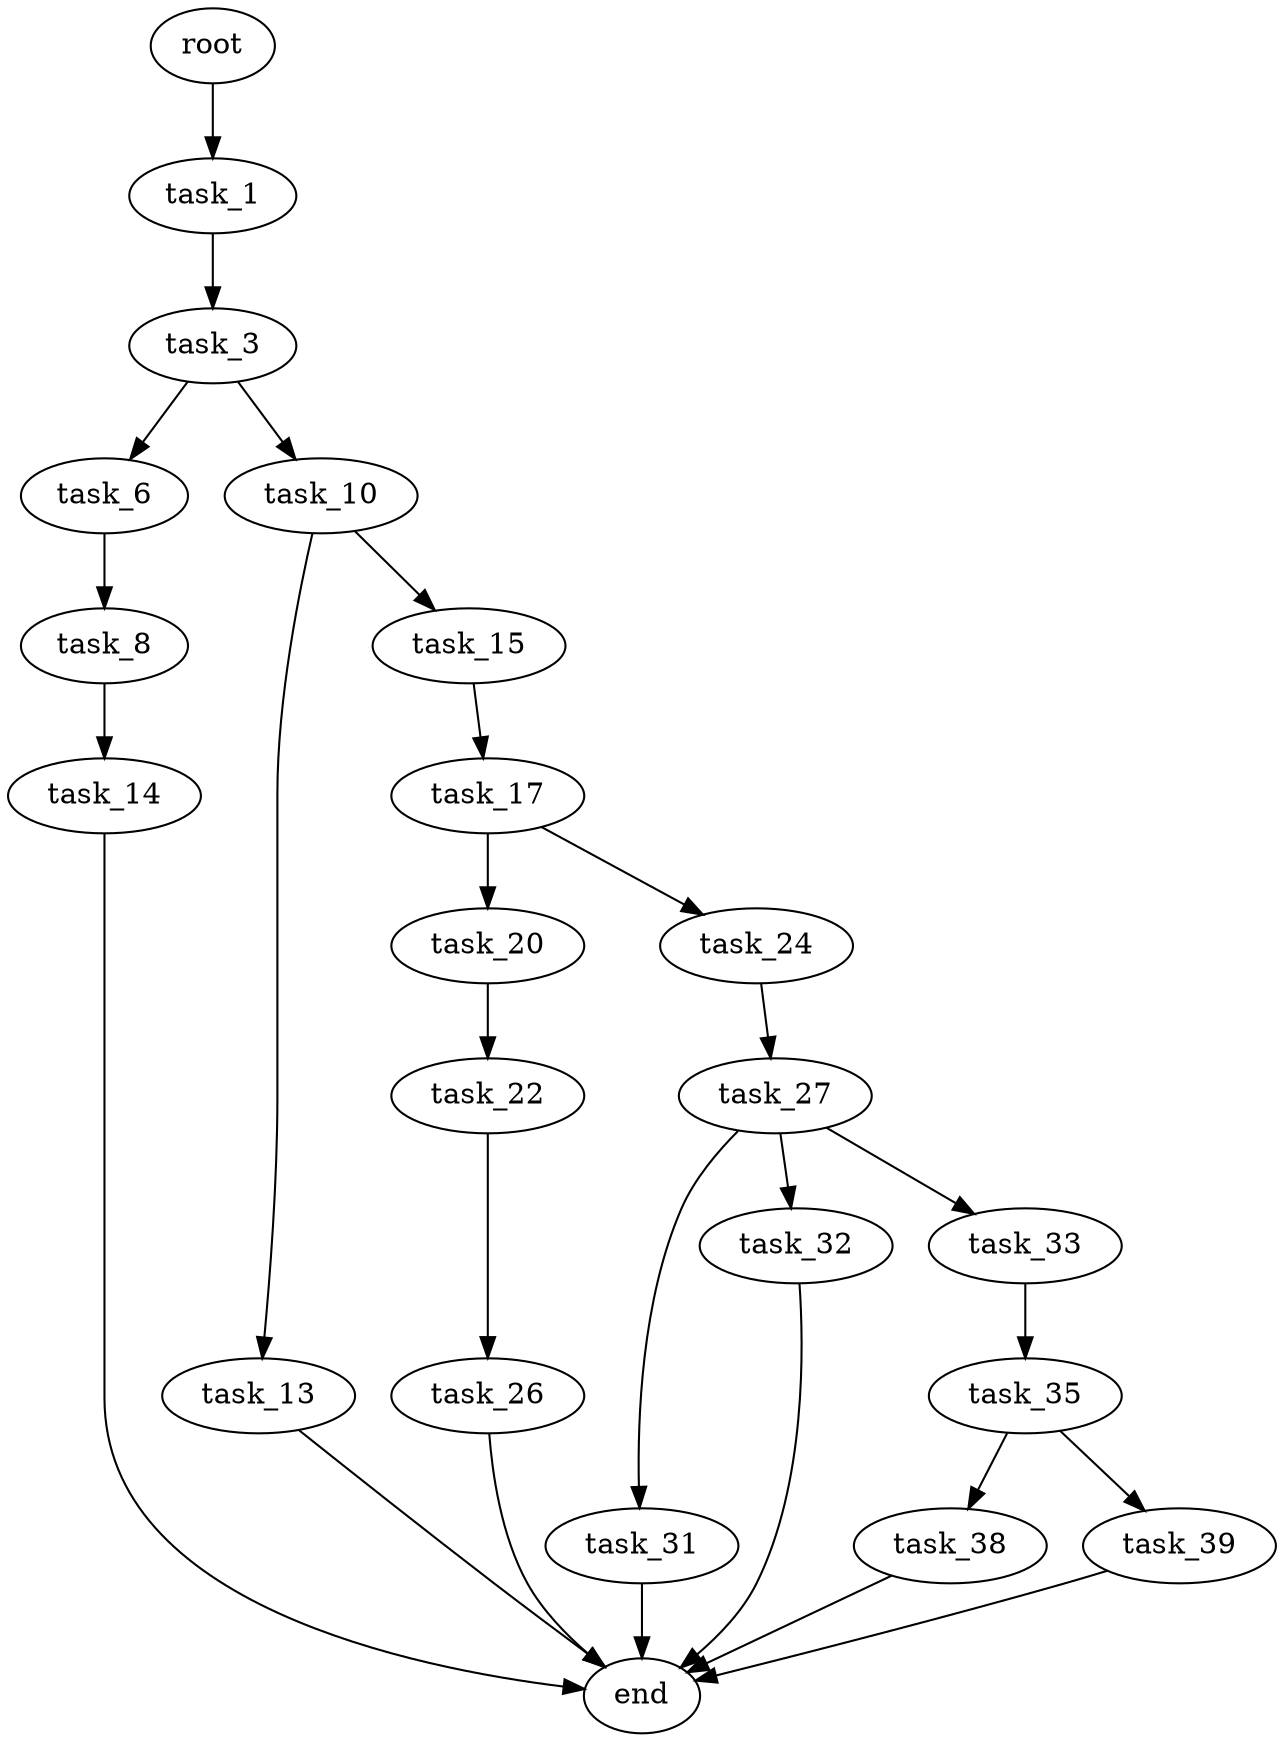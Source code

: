 digraph G {
  root [size="0.000000"];
  task_1 [size="231928233984.000000"];
  task_3 [size="2737593249.000000"];
  task_6 [size="184800802582.000000"];
  task_8 [size="2984279250.000000"];
  task_10 [size="689705656784.000000"];
  task_13 [size="368293445632.000000"];
  task_14 [size="134217728000.000000"];
  task_15 [size="8589934592.000000"];
  task_17 [size="45782264862.000000"];
  task_20 [size="597956395029.000000"];
  task_22 [size="782757789696.000000"];
  task_24 [size="611816695533.000000"];
  task_26 [size="2194690434.000000"];
  task_27 [size="21363978181.000000"];
  task_31 [size="28991029248.000000"];
  task_32 [size="8307905715.000000"];
  task_33 [size="28991029248.000000"];
  task_35 [size="237193593429.000000"];
  task_38 [size="18474210451.000000"];
  task_39 [size="1052794639607.000000"];
  end [size="0.000000"];

  root -> task_1 [size="1.000000"];
  task_1 -> task_3 [size="301989888.000000"];
  task_3 -> task_6 [size="75497472.000000"];
  task_3 -> task_10 [size="75497472.000000"];
  task_6 -> task_8 [size="679477248.000000"];
  task_8 -> task_14 [size="75497472.000000"];
  task_10 -> task_13 [size="679477248.000000"];
  task_10 -> task_15 [size="679477248.000000"];
  task_13 -> end [size="1.000000"];
  task_14 -> end [size="1.000000"];
  task_15 -> task_17 [size="33554432.000000"];
  task_17 -> task_20 [size="838860800.000000"];
  task_17 -> task_24 [size="838860800.000000"];
  task_20 -> task_22 [size="838860800.000000"];
  task_22 -> task_26 [size="679477248.000000"];
  task_24 -> task_27 [size="411041792.000000"];
  task_26 -> end [size="1.000000"];
  task_27 -> task_31 [size="536870912.000000"];
  task_27 -> task_32 [size="536870912.000000"];
  task_27 -> task_33 [size="536870912.000000"];
  task_31 -> end [size="1.000000"];
  task_32 -> end [size="1.000000"];
  task_33 -> task_35 [size="75497472.000000"];
  task_35 -> task_38 [size="536870912.000000"];
  task_35 -> task_39 [size="536870912.000000"];
  task_38 -> end [size="1.000000"];
  task_39 -> end [size="1.000000"];
}
